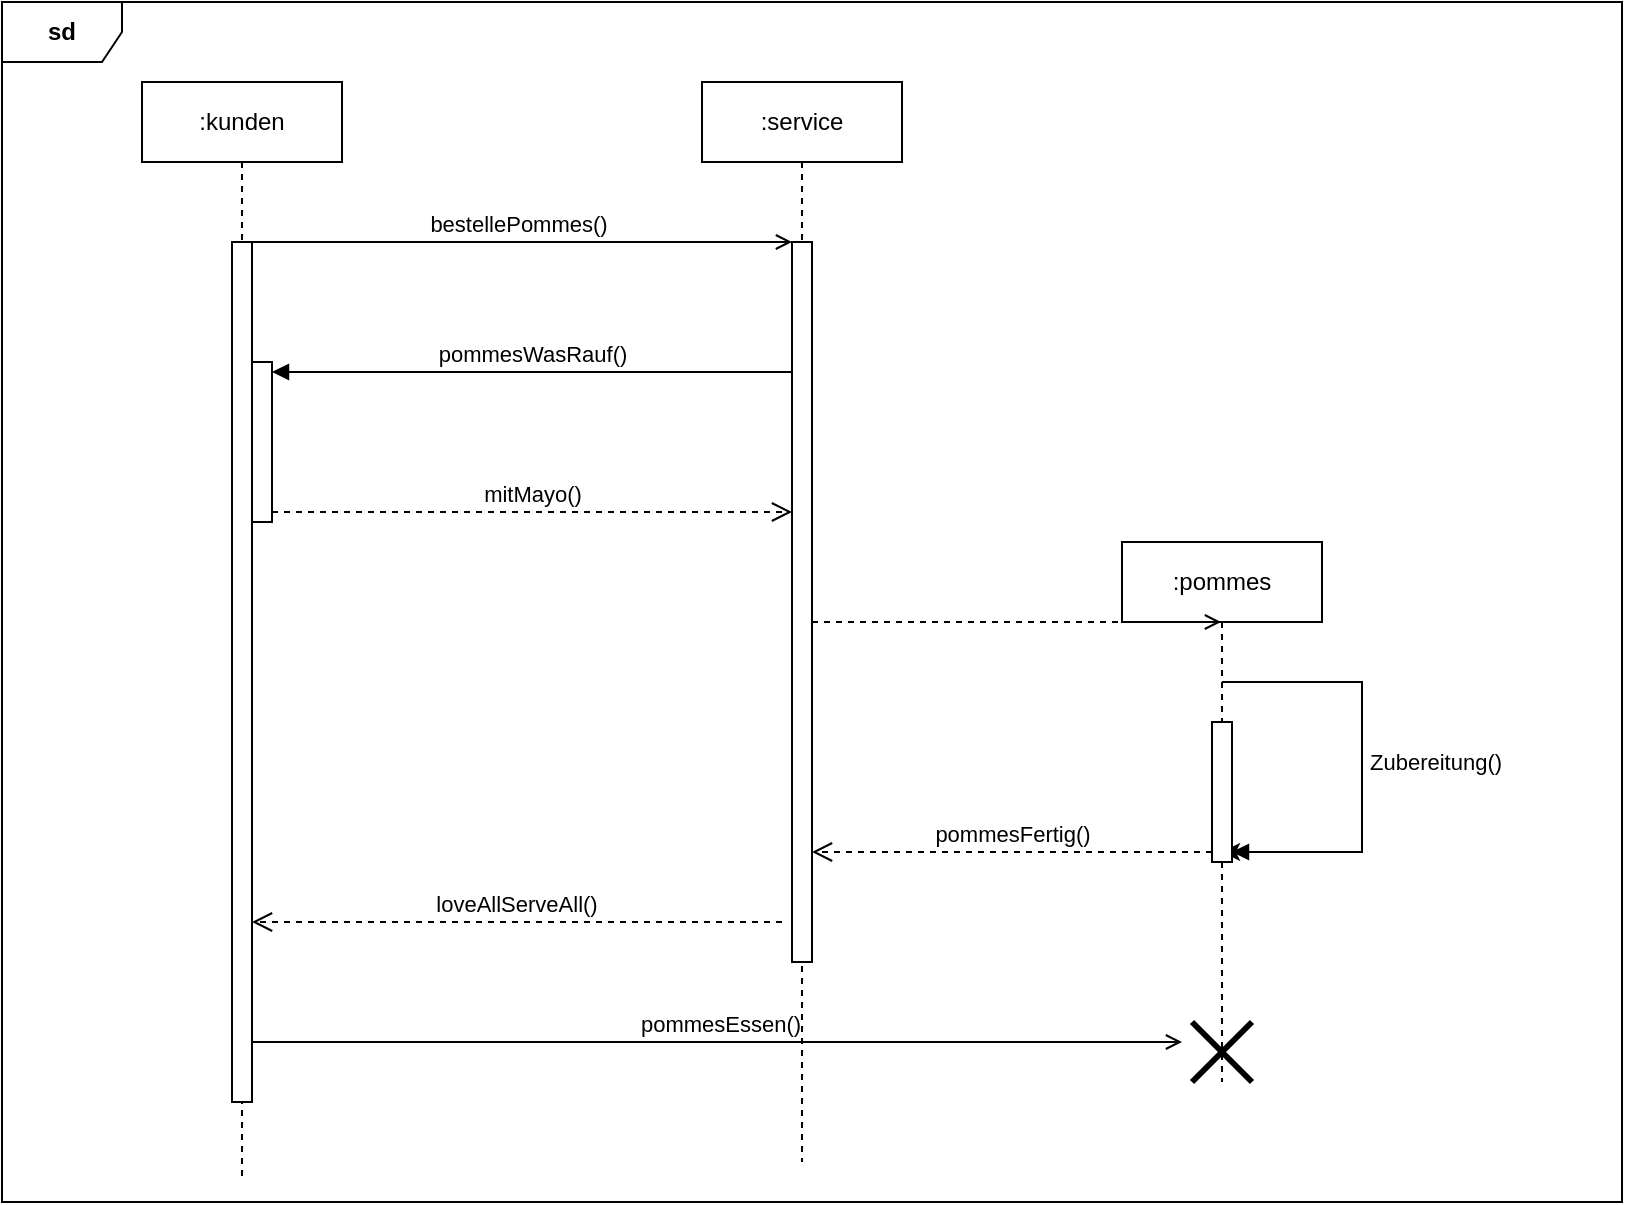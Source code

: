 <mxfile>
    <diagram id="VSp2XTB7YUmKAUP8-mYw" name="Seite-1">
        <mxGraphModel dx="1284" dy="472" grid="1" gridSize="10" guides="1" tooltips="1" connect="1" arrows="1" fold="1" page="1" pageScale="1" pageWidth="827" pageHeight="1169" math="0" shadow="0">
            <root>
                <mxCell id="0"/>
                <mxCell id="1" parent="0"/>
                <mxCell id="4" value=":kunden" style="shape=umlLifeline;perimeter=lifelinePerimeter;whiteSpace=wrap;html=1;container=1;dropTarget=0;collapsible=0;recursiveResize=0;outlineConnect=0;portConstraint=eastwest;newEdgeStyle={&quot;curved&quot;:0,&quot;rounded&quot;:0};" parent="1" vertex="1">
                    <mxGeometry x="70" y="40" width="100" height="550" as="geometry"/>
                </mxCell>
                <mxCell id="11" value="" style="html=1;points=[[0,0,0,0,5],[0,1,0,0,-5],[1,0,0,0,5],[1,1,0,0,-5]];perimeter=orthogonalPerimeter;outlineConnect=0;targetShapes=umlLifeline;portConstraint=eastwest;newEdgeStyle={&quot;curved&quot;:0,&quot;rounded&quot;:0};" parent="4" vertex="1">
                    <mxGeometry x="45" y="80" width="10" height="430" as="geometry"/>
                </mxCell>
                <mxCell id="17" value="" style="html=1;points=[[0,0,0,0,5],[0,1,0,0,-5],[1,0,0,0,5],[1,1,0,0,-5]];perimeter=orthogonalPerimeter;outlineConnect=0;targetShapes=umlLifeline;portConstraint=eastwest;newEdgeStyle={&quot;curved&quot;:0,&quot;rounded&quot;:0};" vertex="1" parent="4">
                    <mxGeometry x="55" y="140" width="10" height="80" as="geometry"/>
                </mxCell>
                <mxCell id="5" value=":service" style="shape=umlLifeline;perimeter=lifelinePerimeter;whiteSpace=wrap;html=1;container=1;dropTarget=0;collapsible=0;recursiveResize=0;outlineConnect=0;portConstraint=eastwest;newEdgeStyle={&quot;curved&quot;:0,&quot;rounded&quot;:0};" parent="1" vertex="1">
                    <mxGeometry x="350" y="40" width="100" height="540" as="geometry"/>
                </mxCell>
                <mxCell id="12" value="" style="html=1;points=[[0,0,0,0,5],[0,1,0,0,-5],[1,0,0,0,5],[1,1,0,0,-5]];perimeter=orthogonalPerimeter;outlineConnect=0;targetShapes=umlLifeline;portConstraint=eastwest;newEdgeStyle={&quot;curved&quot;:0,&quot;rounded&quot;:0};" parent="5" vertex="1">
                    <mxGeometry x="45" y="80" width="10" height="360" as="geometry"/>
                </mxCell>
                <mxCell id="8" value=":pommes" style="shape=umlLifeline;perimeter=lifelinePerimeter;whiteSpace=wrap;html=1;container=1;dropTarget=0;collapsible=0;recursiveResize=0;outlineConnect=0;portConstraint=eastwest;newEdgeStyle={&quot;edgeStyle&quot;:&quot;elbowEdgeStyle&quot;,&quot;elbow&quot;:&quot;vertical&quot;,&quot;curved&quot;:0,&quot;rounded&quot;:0};" parent="1" vertex="1">
                    <mxGeometry x="560" y="270" width="100" height="270" as="geometry"/>
                </mxCell>
                <mxCell id="10" value="" style="shape=umlDestroy;whiteSpace=wrap;html=1;strokeWidth=3;targetShapes=umlLifeline;" parent="8" vertex="1">
                    <mxGeometry x="35" y="240" width="30" height="30" as="geometry"/>
                </mxCell>
                <mxCell id="29" style="edgeStyle=none;html=1;curved=0;rounded=0;exitX=1;exitY=1;exitDx=0;exitDy=-5;exitPerimeter=0;" edge="1" parent="8" source="24" target="8">
                    <mxGeometry relative="1" as="geometry"/>
                </mxCell>
                <mxCell id="24" value="" style="html=1;points=[[0,0,0,0,5],[0,1,0,0,-5],[1,0,0,0,5],[1,1,0,0,-5]];perimeter=orthogonalPerimeter;outlineConnect=0;targetShapes=umlLifeline;portConstraint=eastwest;newEdgeStyle={&quot;curved&quot;:0,&quot;rounded&quot;:0};" vertex="1" parent="8">
                    <mxGeometry x="45" y="90" width="10" height="70" as="geometry"/>
                </mxCell>
                <mxCell id="27" value="Zubereitung()" style="html=1;align=left;spacingLeft=2;endArrow=block;rounded=0;edgeStyle=orthogonalEdgeStyle;curved=0;rounded=0;entryX=1;entryY=1;entryDx=0;entryDy=-5;entryPerimeter=0;" edge="1" target="24" parent="8" source="8">
                    <mxGeometry relative="1" as="geometry">
                        <mxPoint x="50" y="100" as="sourcePoint"/>
                        <Array as="points">
                            <mxPoint x="120" y="70"/>
                        </Array>
                        <mxPoint x="180" y="130" as="targetPoint"/>
                    </mxGeometry>
                </mxCell>
                <mxCell id="13" value="bestellePommes()" style="html=1;verticalAlign=bottom;labelBackgroundColor=none;endArrow=open;endFill=0;exitX=0.5;exitY=0;exitDx=0;exitDy=0;exitPerimeter=0;" parent="1" source="11" target="12" edge="1">
                    <mxGeometry x="0.004" width="160" relative="1" as="geometry">
                        <mxPoint x="190" y="130" as="sourcePoint"/>
                        <mxPoint x="360" y="140" as="targetPoint"/>
                        <mxPoint as="offset"/>
                    </mxGeometry>
                </mxCell>
                <mxCell id="18" value="pommesWasRauf()" style="html=1;verticalAlign=bottom;endArrow=block;curved=0;rounded=0;entryX=1;entryY=0;entryDx=0;entryDy=5;" edge="1" target="17" parent="1" source="12">
                    <mxGeometry relative="1" as="geometry">
                        <mxPoint x="390" y="185" as="sourcePoint"/>
                    </mxGeometry>
                </mxCell>
                <mxCell id="19" value="mitMayo()" style="html=1;verticalAlign=bottom;endArrow=open;dashed=1;endSize=8;curved=0;rounded=0;exitX=1;exitY=1;exitDx=0;exitDy=-5;" edge="1" source="17" parent="1" target="12">
                    <mxGeometry relative="1" as="geometry">
                        <mxPoint x="390" y="255" as="targetPoint"/>
                    </mxGeometry>
                </mxCell>
                <mxCell id="21" value="" style="html=1;verticalAlign=bottom;labelBackgroundColor=none;endArrow=open;endFill=0;dashed=1;" edge="1" parent="1" source="12" target="8">
                    <mxGeometry width="160" relative="1" as="geometry">
                        <mxPoint x="410" y="310" as="sourcePoint"/>
                        <mxPoint x="500" y="380" as="targetPoint"/>
                    </mxGeometry>
                </mxCell>
                <mxCell id="28" value="pommesFertig()" style="html=1;verticalAlign=bottom;endArrow=open;dashed=1;endSize=8;curved=0;rounded=0;exitX=0;exitY=1;exitDx=0;exitDy=-5;exitPerimeter=0;" edge="1" parent="1" source="24" target="12">
                    <mxGeometry relative="1" as="geometry">
                        <mxPoint x="430" y="425" as="targetPoint"/>
                        <mxPoint x="600" y="410" as="sourcePoint"/>
                    </mxGeometry>
                </mxCell>
                <mxCell id="31" value="loveAllServeAll()" style="html=1;verticalAlign=bottom;endArrow=open;dashed=1;endSize=8;curved=0;rounded=0;" edge="1" parent="1">
                    <mxGeometry x="0.004" relative="1" as="geometry">
                        <mxPoint x="125" y="460" as="targetPoint"/>
                        <mxPoint x="390" y="460" as="sourcePoint"/>
                        <mxPoint as="offset"/>
                    </mxGeometry>
                </mxCell>
                <mxCell id="32" value="pommesEssen()" style="html=1;verticalAlign=bottom;labelBackgroundColor=none;endArrow=open;endFill=0;" edge="1" parent="1" source="11">
                    <mxGeometry x="0.004" width="160" relative="1" as="geometry">
                        <mxPoint x="130" y="515" as="sourcePoint"/>
                        <mxPoint x="590" y="520" as="targetPoint"/>
                        <mxPoint as="offset"/>
                    </mxGeometry>
                </mxCell>
                <mxCell id="33" value="&lt;b&gt;sd&lt;/b&gt;" style="shape=umlFrame;whiteSpace=wrap;html=1;pointerEvents=0;" vertex="1" parent="1">
                    <mxGeometry width="810" height="600" as="geometry"/>
                </mxCell>
            </root>
        </mxGraphModel>
    </diagram>
</mxfile>